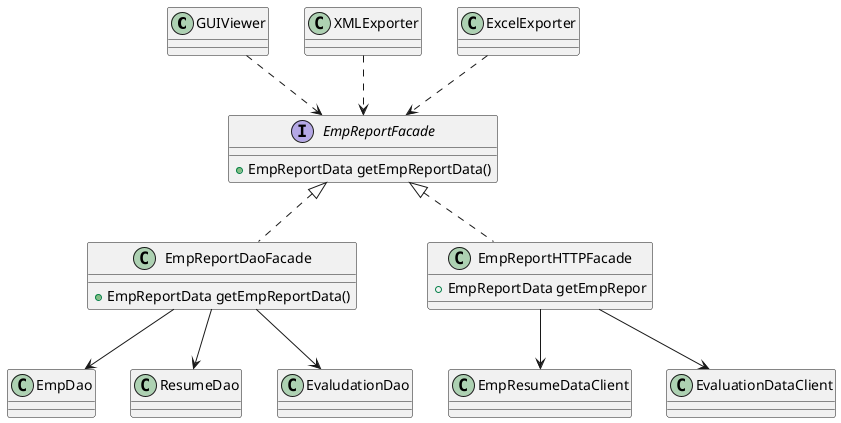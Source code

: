 @@startuml

class GUIViewer { }
class XMLExporter { }
class ExcelExporter { }

interface EmpReportFacade {
    +EmpReportData getEmpReportData()
}

GUIViewer .down.> EmpReportFacade
XMLExporter .down.> EmpReportFacade
ExcelExporter .down.> EmpReportFacade

class EmpReportDaoFacade implements EmpReportFacade {
    +EmpReportData getEmpReportData()
}

class EmpDao { }
class ResumeDao { }
class EvaludationDao { }

EmpReportDaoFacade -down-> EmpDao
EmpReportDaoFacade -down-> ResumeDao
EmpReportDaoFacade -down-> EvaludationDao

class EmpReportHTTPFacade implements EmpReportFacade {
    +EmpReportData getEmpRepor
}

class EmpResumeDataClient { }
class EvaluationDataClient { }

EmpReportHTTPFacade -down-> EmpResumeDataClient
EmpReportHTTPFacade -down-> EvaluationDataClient









@@enduml
